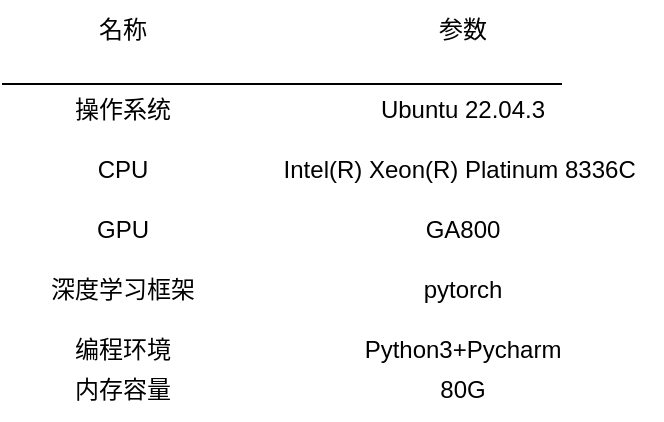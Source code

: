 <mxfile version="24.2.5" type="github">
  <diagram name="第 1 页" id="yXEXbdx3XeMFP_-r21DA">
    <mxGraphModel dx="1150" dy="617" grid="1" gridSize="10" guides="1" tooltips="1" connect="1" arrows="1" fold="1" page="1" pageScale="1" pageWidth="827" pageHeight="1169" math="0" shadow="0">
      <root>
        <mxCell id="0" />
        <mxCell id="1" parent="0" />
        <mxCell id="kxZhnr88pgUbYP92aShV-1" value="" style="endArrow=none;html=1;rounded=0;" edge="1" parent="1">
          <mxGeometry width="50" height="50" relative="1" as="geometry">
            <mxPoint x="280" y="360" as="sourcePoint" />
            <mxPoint x="560" y="360" as="targetPoint" />
          </mxGeometry>
        </mxCell>
        <mxCell id="kxZhnr88pgUbYP92aShV-2" value="名称" style="text;html=1;align=center;verticalAlign=middle;resizable=0;points=[];autosize=1;strokeColor=none;fillColor=none;" vertex="1" parent="1">
          <mxGeometry x="315" y="318" width="50" height="30" as="geometry" />
        </mxCell>
        <mxCell id="kxZhnr88pgUbYP92aShV-3" value="参数" style="text;html=1;align=center;verticalAlign=middle;resizable=0;points=[];autosize=1;strokeColor=none;fillColor=none;" vertex="1" parent="1">
          <mxGeometry x="485" y="318" width="50" height="30" as="geometry" />
        </mxCell>
        <mxCell id="kxZhnr88pgUbYP92aShV-4" value="操作系统" style="text;html=1;align=center;verticalAlign=middle;resizable=0;points=[];autosize=1;strokeColor=none;fillColor=none;" vertex="1" parent="1">
          <mxGeometry x="305" y="358" width="70" height="30" as="geometry" />
        </mxCell>
        <mxCell id="kxZhnr88pgUbYP92aShV-5" value="Ubuntu 22.04.3" style="text;html=1;align=center;verticalAlign=middle;resizable=0;points=[];autosize=1;strokeColor=none;fillColor=none;" vertex="1" parent="1">
          <mxGeometry x="455" y="358" width="110" height="30" as="geometry" />
        </mxCell>
        <mxCell id="kxZhnr88pgUbYP92aShV-8" value="CPU" style="text;html=1;align=center;verticalAlign=middle;resizable=0;points=[];autosize=1;strokeColor=none;fillColor=none;" vertex="1" parent="1">
          <mxGeometry x="315" y="388" width="50" height="30" as="geometry" />
        </mxCell>
        <mxCell id="kxZhnr88pgUbYP92aShV-9" value="Intel(R) Xeon(R) Platinum 8336C&amp;nbsp;" style="text;html=1;align=center;verticalAlign=middle;resizable=0;points=[];autosize=1;strokeColor=none;fillColor=none;" vertex="1" parent="1">
          <mxGeometry x="410" y="388" width="200" height="30" as="geometry" />
        </mxCell>
        <mxCell id="kxZhnr88pgUbYP92aShV-10" value="GPU" style="text;html=1;align=center;verticalAlign=middle;resizable=0;points=[];autosize=1;strokeColor=none;fillColor=none;" vertex="1" parent="1">
          <mxGeometry x="315" y="418" width="50" height="30" as="geometry" />
        </mxCell>
        <mxCell id="kxZhnr88pgUbYP92aShV-12" value="GA800" style="text;html=1;align=center;verticalAlign=middle;resizable=0;points=[];autosize=1;strokeColor=none;fillColor=none;" vertex="1" parent="1">
          <mxGeometry x="480" y="418" width="60" height="30" as="geometry" />
        </mxCell>
        <mxCell id="kxZhnr88pgUbYP92aShV-13" value="深度学习框架" style="text;html=1;align=center;verticalAlign=middle;resizable=0;points=[];autosize=1;strokeColor=none;fillColor=none;" vertex="1" parent="1">
          <mxGeometry x="290" y="448" width="100" height="30" as="geometry" />
        </mxCell>
        <mxCell id="kxZhnr88pgUbYP92aShV-14" value="pytorch" style="text;html=1;align=center;verticalAlign=middle;resizable=0;points=[];autosize=1;strokeColor=none;fillColor=none;" vertex="1" parent="1">
          <mxGeometry x="480" y="448" width="60" height="30" as="geometry" />
        </mxCell>
        <mxCell id="kxZhnr88pgUbYP92aShV-15" value="编程环境" style="text;html=1;align=center;verticalAlign=middle;resizable=0;points=[];autosize=1;strokeColor=none;fillColor=none;" vertex="1" parent="1">
          <mxGeometry x="305" y="478" width="70" height="30" as="geometry" />
        </mxCell>
        <mxCell id="kxZhnr88pgUbYP92aShV-16" value="Python3+Pycharm" style="text;html=1;align=center;verticalAlign=middle;resizable=0;points=[];autosize=1;strokeColor=none;fillColor=none;" vertex="1" parent="1">
          <mxGeometry x="450" y="478" width="120" height="30" as="geometry" />
        </mxCell>
        <mxCell id="kxZhnr88pgUbYP92aShV-17" value="内存容量" style="text;html=1;align=center;verticalAlign=middle;resizable=0;points=[];autosize=1;strokeColor=none;fillColor=none;" vertex="1" parent="1">
          <mxGeometry x="305" y="498" width="70" height="30" as="geometry" />
        </mxCell>
        <mxCell id="kxZhnr88pgUbYP92aShV-20" value="80G" style="text;html=1;align=center;verticalAlign=middle;resizable=0;points=[];autosize=1;strokeColor=none;fillColor=none;" vertex="1" parent="1">
          <mxGeometry x="485" y="498" width="50" height="30" as="geometry" />
        </mxCell>
      </root>
    </mxGraphModel>
  </diagram>
</mxfile>

